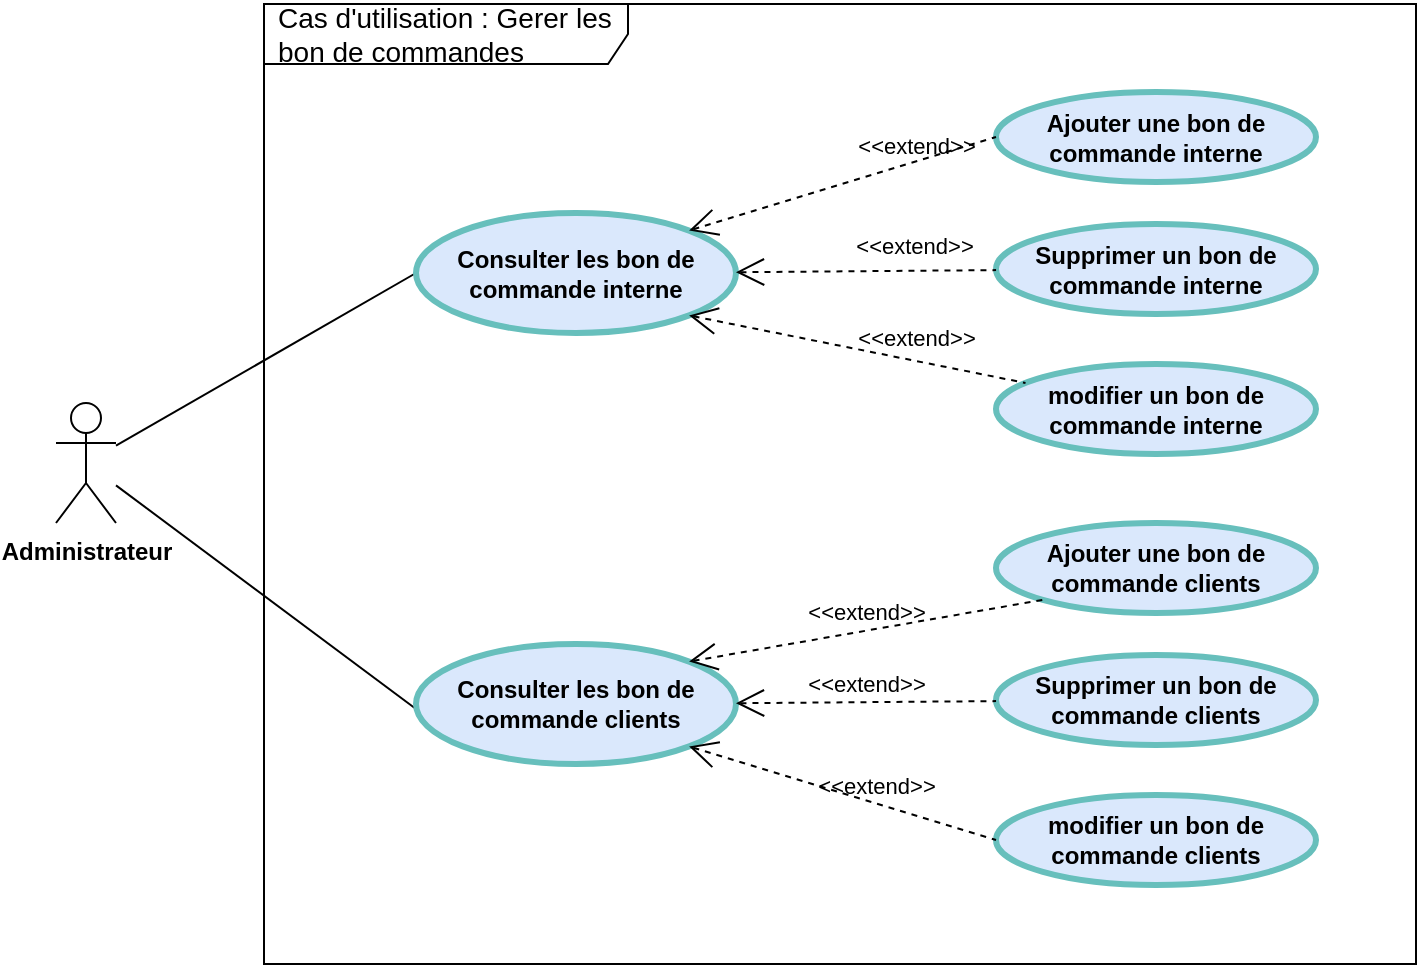 <mxfile version="17.1.3" type="github">
  <diagram id="rkR9y3kEsJQ_U9B9i4gf" name="Page-1">
    <mxGraphModel dx="1063" dy="-4146" grid="1" gridSize="10" guides="1" tooltips="1" connect="1" arrows="1" fold="1" page="1" pageScale="1" pageWidth="827" pageHeight="1169" math="0" shadow="0">
      <root>
        <mxCell id="0" />
        <mxCell id="1" parent="0" />
        <mxCell id="9yQDCudZbZo5ZTMpNuyy-1" value="Cas d&#39;utilisation : Gerer les &lt;br&gt;bon de commandes" style="shape=umlFrame;tabPosition=left;html=1;boundedLbl=1;labelInHeader=1;width=182;height=30;swimlaneFillColor=#ffffff;align=left;spacingLeft=5;fontSize=14;" vertex="1" parent="1">
          <mxGeometry x="414" y="4970" width="576" height="480" as="geometry" />
        </mxCell>
        <mxCell id="9yQDCudZbZo5ZTMpNuyy-23" style="rounded=0;orthogonalLoop=1;jettySize=auto;html=1;entryX=0;entryY=0.5;entryDx=0;entryDy=0;endArrow=none;endFill=0;" edge="1" parent="1" source="9yQDCudZbZo5ZTMpNuyy-2" target="9yQDCudZbZo5ZTMpNuyy-3">
          <mxGeometry relative="1" as="geometry" />
        </mxCell>
        <mxCell id="9yQDCudZbZo5ZTMpNuyy-24" style="edgeStyle=none;rounded=0;orthogonalLoop=1;jettySize=auto;html=1;entryX=0.063;entryY=0.667;entryDx=0;entryDy=0;entryPerimeter=0;endArrow=none;endFill=0;" edge="1" parent="1" source="9yQDCudZbZo5ZTMpNuyy-2" target="9yQDCudZbZo5ZTMpNuyy-16">
          <mxGeometry relative="1" as="geometry" />
        </mxCell>
        <mxCell id="9yQDCudZbZo5ZTMpNuyy-2" value="&lt;span style=&quot;font-weight: 700&quot;&gt;Administrateur&lt;/span&gt;" style="shape=umlActor;verticalLabelPosition=bottom;verticalAlign=top;html=1;outlineConnect=0;" vertex="1" parent="1">
          <mxGeometry x="310" y="5169.5" width="30" height="60" as="geometry" />
        </mxCell>
        <mxCell id="9yQDCudZbZo5ZTMpNuyy-3" value="Consulter les bon de commande interne" style="shape=ellipse;html=1;strokeWidth=3;fontStyle=1;whiteSpace=wrap;align=center;perimeter=ellipsePerimeter;fillColor=#dae8fc;strokeColor=#67BFBC;" vertex="1" parent="1">
          <mxGeometry x="490" y="5074.5" width="160" height="60" as="geometry" />
        </mxCell>
        <mxCell id="9yQDCudZbZo5ZTMpNuyy-4" value="Ajouter une bon de commande interne" style="shape=ellipse;html=1;strokeWidth=3;fontStyle=1;whiteSpace=wrap;align=center;perimeter=ellipsePerimeter;fillColor=#dae8fc;strokeColor=#67BFBC;" vertex="1" parent="1">
          <mxGeometry x="780" y="5014" width="160" height="45" as="geometry" />
        </mxCell>
        <mxCell id="9yQDCudZbZo5ZTMpNuyy-5" value="Supprimer un bon de commande&amp;nbsp;interne" style="shape=ellipse;html=1;strokeWidth=3;fontStyle=1;whiteSpace=wrap;align=center;perimeter=ellipsePerimeter;fillColor=#dae8fc;strokeColor=#67BFBC;" vertex="1" parent="1">
          <mxGeometry x="780" y="5080" width="160" height="45" as="geometry" />
        </mxCell>
        <mxCell id="9yQDCudZbZo5ZTMpNuyy-6" value="modifier un bon de commande&amp;nbsp;interne" style="shape=ellipse;html=1;strokeWidth=3;fontStyle=1;whiteSpace=wrap;align=center;perimeter=ellipsePerimeter;fillColor=#dae8fc;strokeColor=#67BFBC;" vertex="1" parent="1">
          <mxGeometry x="780" y="5150" width="160" height="45" as="geometry" />
        </mxCell>
        <mxCell id="9yQDCudZbZo5ZTMpNuyy-7" value="&amp;lt;&amp;lt;extend&amp;gt;&amp;gt;" style="edgeStyle=none;html=1;startArrow=open;endArrow=none;startSize=12;verticalAlign=bottom;dashed=1;labelBackgroundColor=none;rounded=0;entryX=0;entryY=0.5;entryDx=0;entryDy=0;exitX=1;exitY=0;exitDx=0;exitDy=0;" edge="1" parent="1" source="9yQDCudZbZo5ZTMpNuyy-3" target="9yQDCudZbZo5ZTMpNuyy-4">
          <mxGeometry x="0.473" y="-1" width="160" relative="1" as="geometry">
            <mxPoint x="603" y="5063" as="sourcePoint" />
            <mxPoint x="763" y="5063" as="targetPoint" />
            <mxPoint as="offset" />
          </mxGeometry>
        </mxCell>
        <mxCell id="9yQDCudZbZo5ZTMpNuyy-8" value="&amp;lt;&amp;lt;extend&amp;gt;&amp;gt;" style="edgeStyle=none;html=1;startArrow=open;endArrow=none;startSize=12;verticalAlign=bottom;dashed=1;labelBackgroundColor=none;rounded=0;" edge="1" parent="1" source="9yQDCudZbZo5ZTMpNuyy-3" target="9yQDCudZbZo5ZTMpNuyy-5">
          <mxGeometry x="0.385" y="3" width="160" relative="1" as="geometry">
            <mxPoint x="603" y="5063" as="sourcePoint" />
            <mxPoint x="763" y="5063" as="targetPoint" />
            <mxPoint x="-1" as="offset" />
          </mxGeometry>
        </mxCell>
        <mxCell id="9yQDCudZbZo5ZTMpNuyy-13" value="&amp;lt;&amp;lt;extend&amp;gt;&amp;gt;" style="edgeStyle=none;html=1;startArrow=open;endArrow=none;startSize=12;verticalAlign=bottom;dashed=1;labelBackgroundColor=none;rounded=0;exitX=1;exitY=1;exitDx=0;exitDy=0;" edge="1" parent="1" source="9yQDCudZbZo5ZTMpNuyy-3" target="9yQDCudZbZo5ZTMpNuyy-6">
          <mxGeometry x="0.341" y="2" width="160" relative="1" as="geometry">
            <mxPoint x="615" y="5155" as="sourcePoint" />
            <mxPoint x="778" y="5152" as="targetPoint" />
            <mxPoint as="offset" />
          </mxGeometry>
        </mxCell>
        <mxCell id="9yQDCudZbZo5ZTMpNuyy-16" value="Consulter les bon de commande clients" style="shape=ellipse;html=1;strokeWidth=3;fontStyle=1;whiteSpace=wrap;align=center;perimeter=ellipsePerimeter;fillColor=#dae8fc;strokeColor=#67BFBC;" vertex="1" parent="1">
          <mxGeometry x="490" y="5290" width="160" height="60" as="geometry" />
        </mxCell>
        <mxCell id="9yQDCudZbZo5ZTMpNuyy-17" value="Ajouter une bon de commande clients" style="shape=ellipse;html=1;strokeWidth=3;fontStyle=1;whiteSpace=wrap;align=center;perimeter=ellipsePerimeter;fillColor=#dae8fc;strokeColor=#67BFBC;" vertex="1" parent="1">
          <mxGeometry x="780" y="5229.5" width="160" height="45" as="geometry" />
        </mxCell>
        <mxCell id="9yQDCudZbZo5ZTMpNuyy-18" value="Supprimer un bon de commande clients" style="shape=ellipse;html=1;strokeWidth=3;fontStyle=1;whiteSpace=wrap;align=center;perimeter=ellipsePerimeter;fillColor=#dae8fc;strokeColor=#67BFBC;" vertex="1" parent="1">
          <mxGeometry x="780" y="5295.5" width="160" height="45" as="geometry" />
        </mxCell>
        <mxCell id="9yQDCudZbZo5ZTMpNuyy-19" value="modifier un bon de commande clients" style="shape=ellipse;html=1;strokeWidth=3;fontStyle=1;whiteSpace=wrap;align=center;perimeter=ellipsePerimeter;fillColor=#dae8fc;strokeColor=#67BFBC;" vertex="1" parent="1">
          <mxGeometry x="780" y="5365.5" width="160" height="45" as="geometry" />
        </mxCell>
        <mxCell id="9yQDCudZbZo5ZTMpNuyy-20" value="&amp;lt;&amp;lt;extend&amp;gt;&amp;gt;" style="edgeStyle=none;html=1;startArrow=open;endArrow=none;startSize=12;verticalAlign=bottom;dashed=1;labelBackgroundColor=none;rounded=0;entryX=0;entryY=0.5;entryDx=0;entryDy=0;exitX=1;exitY=1;exitDx=0;exitDy=0;" edge="1" parent="1" source="9yQDCudZbZo5ZTMpNuyy-16" target="9yQDCudZbZo5ZTMpNuyy-19">
          <mxGeometry x="0.219" width="160" relative="1" as="geometry">
            <mxPoint x="600" y="5220" as="sourcePoint" />
            <mxPoint x="760" y="5220" as="targetPoint" />
            <mxPoint as="offset" />
          </mxGeometry>
        </mxCell>
        <mxCell id="9yQDCudZbZo5ZTMpNuyy-21" value="&amp;lt;&amp;lt;extend&amp;gt;&amp;gt;" style="edgeStyle=none;html=1;startArrow=open;endArrow=none;startSize=12;verticalAlign=bottom;dashed=1;labelBackgroundColor=none;rounded=0;" edge="1" parent="1" source="9yQDCudZbZo5ZTMpNuyy-16" target="9yQDCudZbZo5ZTMpNuyy-18">
          <mxGeometry width="160" relative="1" as="geometry">
            <mxPoint x="600" y="5220" as="sourcePoint" />
            <mxPoint x="760" y="5220" as="targetPoint" />
          </mxGeometry>
        </mxCell>
        <mxCell id="9yQDCudZbZo5ZTMpNuyy-22" value="&amp;lt;&amp;lt;extend&amp;gt;&amp;gt;" style="edgeStyle=none;html=1;startArrow=open;endArrow=none;startSize=12;verticalAlign=bottom;dashed=1;labelBackgroundColor=none;rounded=0;entryX=0;entryY=1;entryDx=0;entryDy=0;exitX=1;exitY=0;exitDx=0;exitDy=0;" edge="1" parent="1" source="9yQDCudZbZo5ZTMpNuyy-16" target="9yQDCudZbZo5ZTMpNuyy-17">
          <mxGeometry width="160" relative="1" as="geometry">
            <mxPoint x="600" y="5261" as="sourcePoint" />
            <mxPoint x="760" y="5261" as="targetPoint" />
          </mxGeometry>
        </mxCell>
      </root>
    </mxGraphModel>
  </diagram>
</mxfile>
